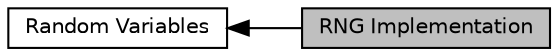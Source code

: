 digraph "RNG Implementation"
{
  edge [fontname="Helvetica",fontsize="10",labelfontname="Helvetica",labelfontsize="10"];
  node [fontname="Helvetica",fontsize="10",shape=box];
  rankdir=LR;
  Node1 [label="RNG Implementation",height=0.2,width=0.4,color="black", fillcolor="grey75", style="filled", fontcolor="black",tooltip=" "];
  Node2 [label="Random Variables",height=0.2,width=0.4,color="black", fillcolor="white", style="filled",URL="$group__randomvariable.html",tooltip="ns-3 random numbers are provided via instances of ns3::RandomVariableStream."];
  Node2->Node1 [shape=plaintext, dir="back", style="solid"];
}
